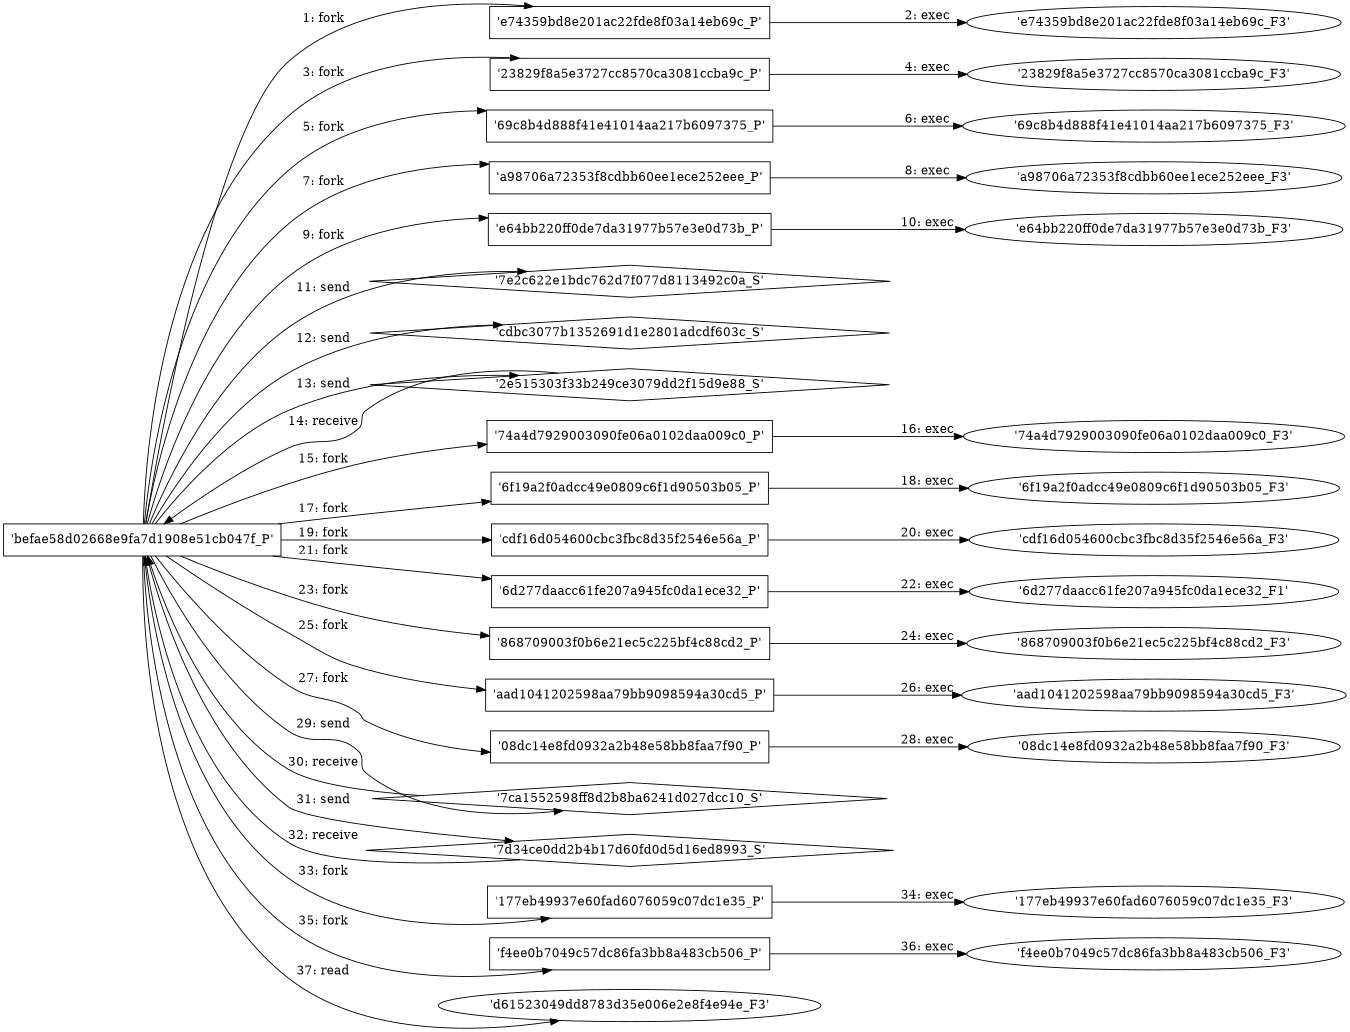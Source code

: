 digraph "D:\Learning\Paper\apt\基于CTI的攻击预警\Dataset\攻击图\ASGfromALLCTI\Microsoft Patch Tuesday — Jan. 2020 Vulnerability disclosures and Snort coverage.dot" {
rankdir="LR"
size="9"
fixedsize="false"
splines="true"
nodesep=0.3
ranksep=0
fontsize=10
overlap="scalexy"
engine= "neato"
	"'befae58d02668e9fa7d1908e51cb047f_P'" [node_type=Process shape=box]
	"'e74359bd8e201ac22fde8f03a14eb69c_P'" [node_type=Process shape=box]
	"'befae58d02668e9fa7d1908e51cb047f_P'" -> "'e74359bd8e201ac22fde8f03a14eb69c_P'" [label="1: fork"]
	"'e74359bd8e201ac22fde8f03a14eb69c_P'" [node_type=Process shape=box]
	"'e74359bd8e201ac22fde8f03a14eb69c_F3'" [node_type=File shape=ellipse]
	"'e74359bd8e201ac22fde8f03a14eb69c_P'" -> "'e74359bd8e201ac22fde8f03a14eb69c_F3'" [label="2: exec"]
	"'befae58d02668e9fa7d1908e51cb047f_P'" [node_type=Process shape=box]
	"'23829f8a5e3727cc8570ca3081ccba9c_P'" [node_type=Process shape=box]
	"'befae58d02668e9fa7d1908e51cb047f_P'" -> "'23829f8a5e3727cc8570ca3081ccba9c_P'" [label="3: fork"]
	"'23829f8a5e3727cc8570ca3081ccba9c_P'" [node_type=Process shape=box]
	"'23829f8a5e3727cc8570ca3081ccba9c_F3'" [node_type=File shape=ellipse]
	"'23829f8a5e3727cc8570ca3081ccba9c_P'" -> "'23829f8a5e3727cc8570ca3081ccba9c_F3'" [label="4: exec"]
	"'befae58d02668e9fa7d1908e51cb047f_P'" [node_type=Process shape=box]
	"'69c8b4d888f41e41014aa217b6097375_P'" [node_type=Process shape=box]
	"'befae58d02668e9fa7d1908e51cb047f_P'" -> "'69c8b4d888f41e41014aa217b6097375_P'" [label="5: fork"]
	"'69c8b4d888f41e41014aa217b6097375_P'" [node_type=Process shape=box]
	"'69c8b4d888f41e41014aa217b6097375_F3'" [node_type=File shape=ellipse]
	"'69c8b4d888f41e41014aa217b6097375_P'" -> "'69c8b4d888f41e41014aa217b6097375_F3'" [label="6: exec"]
	"'befae58d02668e9fa7d1908e51cb047f_P'" [node_type=Process shape=box]
	"'a98706a72353f8cdbb60ee1ece252eee_P'" [node_type=Process shape=box]
	"'befae58d02668e9fa7d1908e51cb047f_P'" -> "'a98706a72353f8cdbb60ee1ece252eee_P'" [label="7: fork"]
	"'a98706a72353f8cdbb60ee1ece252eee_P'" [node_type=Process shape=box]
	"'a98706a72353f8cdbb60ee1ece252eee_F3'" [node_type=File shape=ellipse]
	"'a98706a72353f8cdbb60ee1ece252eee_P'" -> "'a98706a72353f8cdbb60ee1ece252eee_F3'" [label="8: exec"]
	"'befae58d02668e9fa7d1908e51cb047f_P'" [node_type=Process shape=box]
	"'e64bb220ff0de7da31977b57e3e0d73b_P'" [node_type=Process shape=box]
	"'befae58d02668e9fa7d1908e51cb047f_P'" -> "'e64bb220ff0de7da31977b57e3e0d73b_P'" [label="9: fork"]
	"'e64bb220ff0de7da31977b57e3e0d73b_P'" [node_type=Process shape=box]
	"'e64bb220ff0de7da31977b57e3e0d73b_F3'" [node_type=File shape=ellipse]
	"'e64bb220ff0de7da31977b57e3e0d73b_P'" -> "'e64bb220ff0de7da31977b57e3e0d73b_F3'" [label="10: exec"]
	"'7e2c622e1bdc762d7f077d8113492c0a_S'" [node_type=Socket shape=diamond]
	"'befae58d02668e9fa7d1908e51cb047f_P'" [node_type=Process shape=box]
	"'befae58d02668e9fa7d1908e51cb047f_P'" -> "'7e2c622e1bdc762d7f077d8113492c0a_S'" [label="11: send"]
	"'cdbc3077b1352691d1e2801adcdf603c_S'" [node_type=Socket shape=diamond]
	"'befae58d02668e9fa7d1908e51cb047f_P'" [node_type=Process shape=box]
	"'befae58d02668e9fa7d1908e51cb047f_P'" -> "'cdbc3077b1352691d1e2801adcdf603c_S'" [label="12: send"]
	"'2e515303f33b249ce3079dd2f15d9e88_S'" [node_type=Socket shape=diamond]
	"'befae58d02668e9fa7d1908e51cb047f_P'" [node_type=Process shape=box]
	"'befae58d02668e9fa7d1908e51cb047f_P'" -> "'2e515303f33b249ce3079dd2f15d9e88_S'" [label="13: send"]
	"'2e515303f33b249ce3079dd2f15d9e88_S'" -> "'befae58d02668e9fa7d1908e51cb047f_P'" [label="14: receive"]
	"'befae58d02668e9fa7d1908e51cb047f_P'" [node_type=Process shape=box]
	"'74a4d7929003090fe06a0102daa009c0_P'" [node_type=Process shape=box]
	"'befae58d02668e9fa7d1908e51cb047f_P'" -> "'74a4d7929003090fe06a0102daa009c0_P'" [label="15: fork"]
	"'74a4d7929003090fe06a0102daa009c0_P'" [node_type=Process shape=box]
	"'74a4d7929003090fe06a0102daa009c0_F3'" [node_type=File shape=ellipse]
	"'74a4d7929003090fe06a0102daa009c0_P'" -> "'74a4d7929003090fe06a0102daa009c0_F3'" [label="16: exec"]
	"'befae58d02668e9fa7d1908e51cb047f_P'" [node_type=Process shape=box]
	"'6f19a2f0adcc49e0809c6f1d90503b05_P'" [node_type=Process shape=box]
	"'befae58d02668e9fa7d1908e51cb047f_P'" -> "'6f19a2f0adcc49e0809c6f1d90503b05_P'" [label="17: fork"]
	"'6f19a2f0adcc49e0809c6f1d90503b05_P'" [node_type=Process shape=box]
	"'6f19a2f0adcc49e0809c6f1d90503b05_F3'" [node_type=File shape=ellipse]
	"'6f19a2f0adcc49e0809c6f1d90503b05_P'" -> "'6f19a2f0adcc49e0809c6f1d90503b05_F3'" [label="18: exec"]
	"'befae58d02668e9fa7d1908e51cb047f_P'" [node_type=Process shape=box]
	"'cdf16d054600cbc3fbc8d35f2546e56a_P'" [node_type=Process shape=box]
	"'befae58d02668e9fa7d1908e51cb047f_P'" -> "'cdf16d054600cbc3fbc8d35f2546e56a_P'" [label="19: fork"]
	"'cdf16d054600cbc3fbc8d35f2546e56a_P'" [node_type=Process shape=box]
	"'cdf16d054600cbc3fbc8d35f2546e56a_F3'" [node_type=File shape=ellipse]
	"'cdf16d054600cbc3fbc8d35f2546e56a_P'" -> "'cdf16d054600cbc3fbc8d35f2546e56a_F3'" [label="20: exec"]
	"'befae58d02668e9fa7d1908e51cb047f_P'" [node_type=Process shape=box]
	"'6d277daacc61fe207a945fc0da1ece32_P'" [node_type=Process shape=box]
	"'befae58d02668e9fa7d1908e51cb047f_P'" -> "'6d277daacc61fe207a945fc0da1ece32_P'" [label="21: fork"]
	"'6d277daacc61fe207a945fc0da1ece32_P'" [node_type=Process shape=box]
	"'6d277daacc61fe207a945fc0da1ece32_F1'" [node_type=File shape=ellipse]
	"'6d277daacc61fe207a945fc0da1ece32_P'" -> "'6d277daacc61fe207a945fc0da1ece32_F1'" [label="22: exec"]
	"'befae58d02668e9fa7d1908e51cb047f_P'" [node_type=Process shape=box]
	"'868709003f0b6e21ec5c225bf4c88cd2_P'" [node_type=Process shape=box]
	"'befae58d02668e9fa7d1908e51cb047f_P'" -> "'868709003f0b6e21ec5c225bf4c88cd2_P'" [label="23: fork"]
	"'868709003f0b6e21ec5c225bf4c88cd2_P'" [node_type=Process shape=box]
	"'868709003f0b6e21ec5c225bf4c88cd2_F3'" [node_type=File shape=ellipse]
	"'868709003f0b6e21ec5c225bf4c88cd2_P'" -> "'868709003f0b6e21ec5c225bf4c88cd2_F3'" [label="24: exec"]
	"'befae58d02668e9fa7d1908e51cb047f_P'" [node_type=Process shape=box]
	"'aad1041202598aa79bb9098594a30cd5_P'" [node_type=Process shape=box]
	"'befae58d02668e9fa7d1908e51cb047f_P'" -> "'aad1041202598aa79bb9098594a30cd5_P'" [label="25: fork"]
	"'aad1041202598aa79bb9098594a30cd5_P'" [node_type=Process shape=box]
	"'aad1041202598aa79bb9098594a30cd5_F3'" [node_type=File shape=ellipse]
	"'aad1041202598aa79bb9098594a30cd5_P'" -> "'aad1041202598aa79bb9098594a30cd5_F3'" [label="26: exec"]
	"'befae58d02668e9fa7d1908e51cb047f_P'" [node_type=Process shape=box]
	"'08dc14e8fd0932a2b48e58bb8faa7f90_P'" [node_type=Process shape=box]
	"'befae58d02668e9fa7d1908e51cb047f_P'" -> "'08dc14e8fd0932a2b48e58bb8faa7f90_P'" [label="27: fork"]
	"'08dc14e8fd0932a2b48e58bb8faa7f90_P'" [node_type=Process shape=box]
	"'08dc14e8fd0932a2b48e58bb8faa7f90_F3'" [node_type=File shape=ellipse]
	"'08dc14e8fd0932a2b48e58bb8faa7f90_P'" -> "'08dc14e8fd0932a2b48e58bb8faa7f90_F3'" [label="28: exec"]
	"'7ca1552598ff8d2b8ba6241d027dcc10_S'" [node_type=Socket shape=diamond]
	"'befae58d02668e9fa7d1908e51cb047f_P'" [node_type=Process shape=box]
	"'befae58d02668e9fa7d1908e51cb047f_P'" -> "'7ca1552598ff8d2b8ba6241d027dcc10_S'" [label="29: send"]
	"'7ca1552598ff8d2b8ba6241d027dcc10_S'" -> "'befae58d02668e9fa7d1908e51cb047f_P'" [label="30: receive"]
	"'7d34ce0dd2b4b17d60fd0d5d16ed8993_S'" [node_type=Socket shape=diamond]
	"'befae58d02668e9fa7d1908e51cb047f_P'" [node_type=Process shape=box]
	"'befae58d02668e9fa7d1908e51cb047f_P'" -> "'7d34ce0dd2b4b17d60fd0d5d16ed8993_S'" [label="31: send"]
	"'7d34ce0dd2b4b17d60fd0d5d16ed8993_S'" -> "'befae58d02668e9fa7d1908e51cb047f_P'" [label="32: receive"]
	"'befae58d02668e9fa7d1908e51cb047f_P'" [node_type=Process shape=box]
	"'177eb49937e60fad6076059c07dc1e35_P'" [node_type=Process shape=box]
	"'befae58d02668e9fa7d1908e51cb047f_P'" -> "'177eb49937e60fad6076059c07dc1e35_P'" [label="33: fork"]
	"'177eb49937e60fad6076059c07dc1e35_P'" [node_type=Process shape=box]
	"'177eb49937e60fad6076059c07dc1e35_F3'" [node_type=File shape=ellipse]
	"'177eb49937e60fad6076059c07dc1e35_P'" -> "'177eb49937e60fad6076059c07dc1e35_F3'" [label="34: exec"]
	"'befae58d02668e9fa7d1908e51cb047f_P'" [node_type=Process shape=box]
	"'f4ee0b7049c57dc86fa3bb8a483cb506_P'" [node_type=Process shape=box]
	"'befae58d02668e9fa7d1908e51cb047f_P'" -> "'f4ee0b7049c57dc86fa3bb8a483cb506_P'" [label="35: fork"]
	"'f4ee0b7049c57dc86fa3bb8a483cb506_P'" [node_type=Process shape=box]
	"'f4ee0b7049c57dc86fa3bb8a483cb506_F3'" [node_type=File shape=ellipse]
	"'f4ee0b7049c57dc86fa3bb8a483cb506_P'" -> "'f4ee0b7049c57dc86fa3bb8a483cb506_F3'" [label="36: exec"]
	"'d61523049dd8783d35e006e2e8f4e94e_F3'" [node_type=file shape=ellipse]
	"'befae58d02668e9fa7d1908e51cb047f_P'" [node_type=Process shape=box]
	"'befae58d02668e9fa7d1908e51cb047f_P'" -> "'d61523049dd8783d35e006e2e8f4e94e_F3'" [label="37: read"]
}

